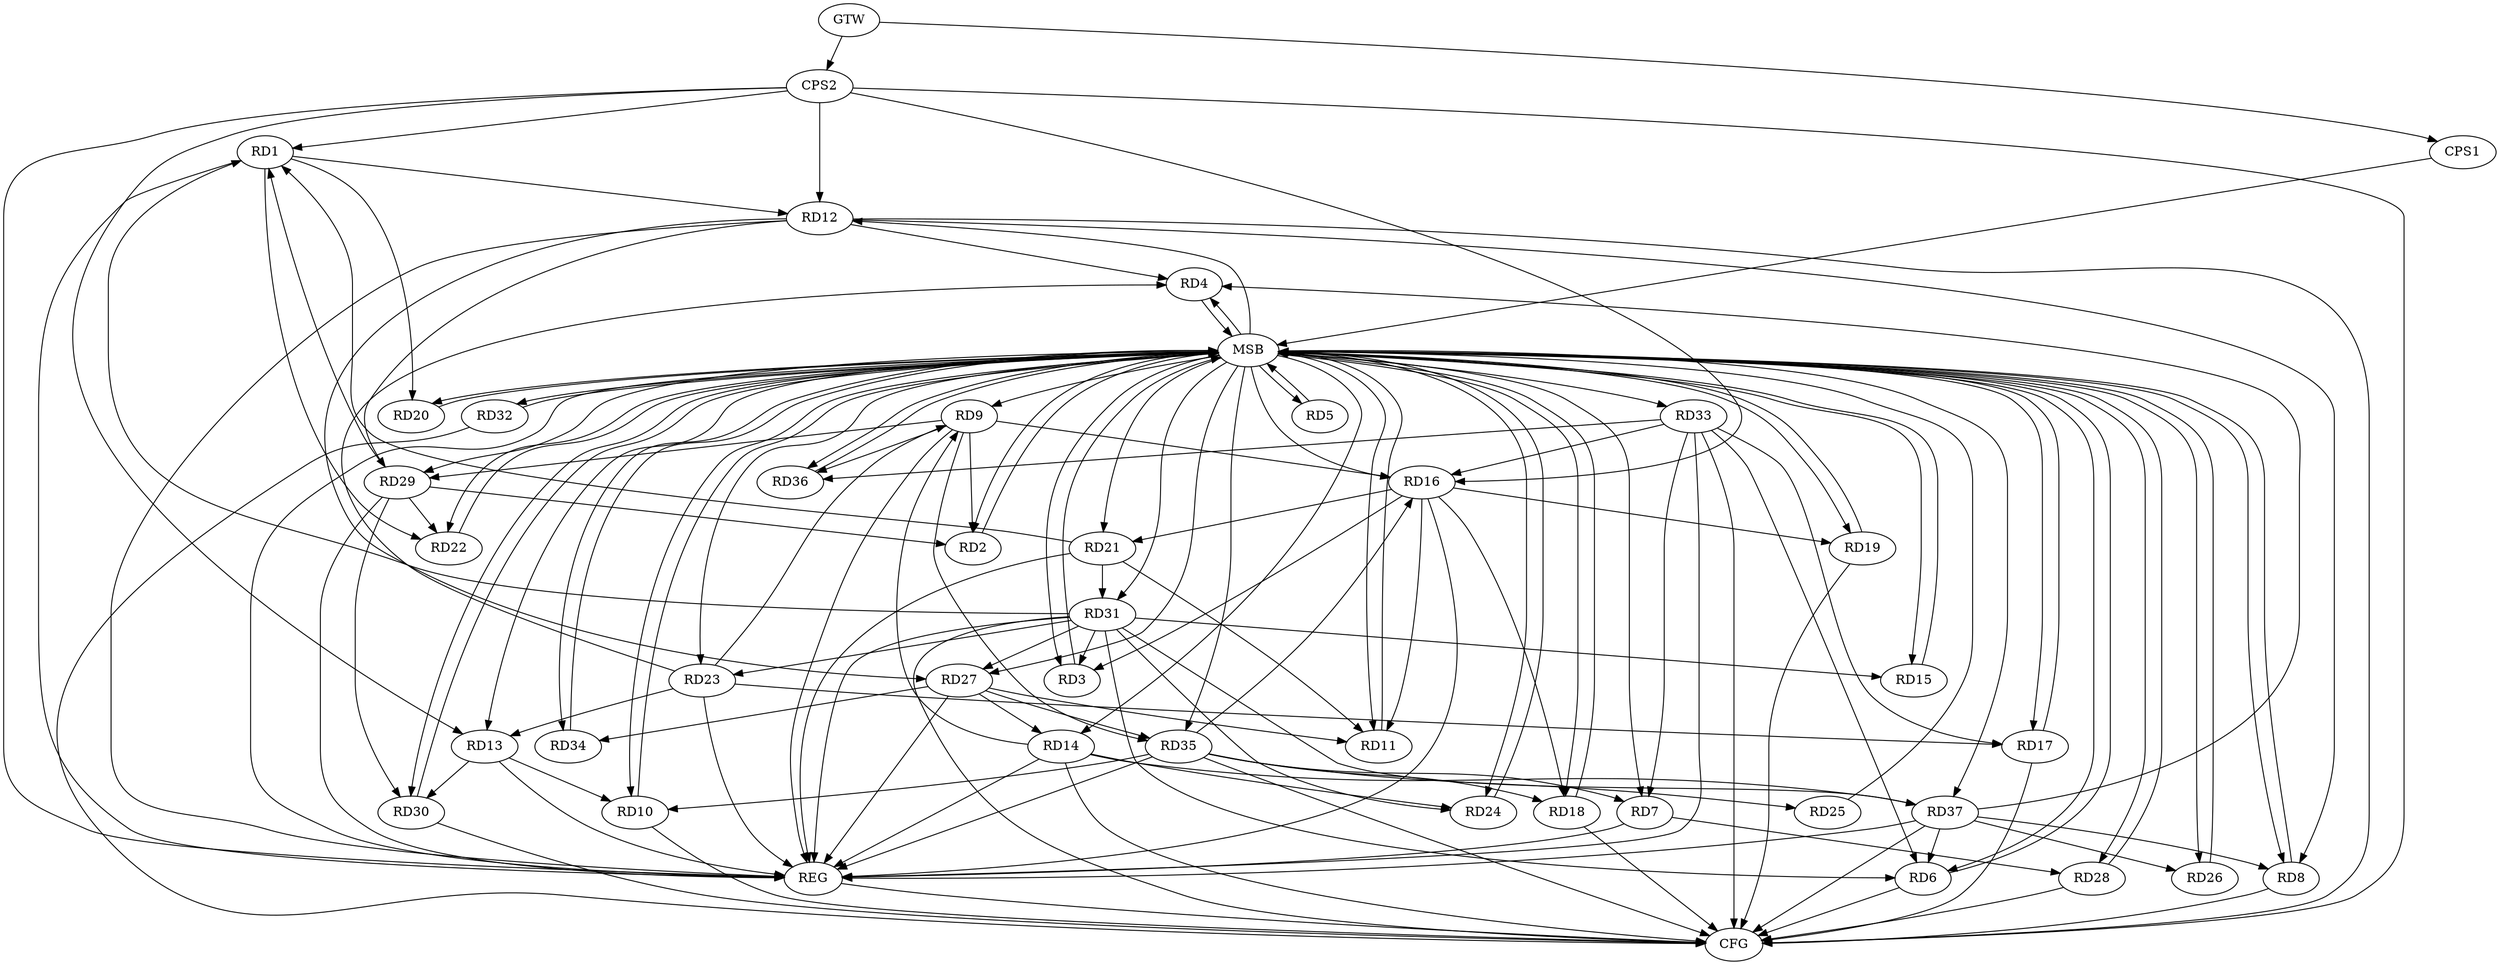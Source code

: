 strict digraph G {
  RD1 [ label="RD1" ];
  RD2 [ label="RD2" ];
  RD3 [ label="RD3" ];
  RD4 [ label="RD4" ];
  RD5 [ label="RD5" ];
  RD6 [ label="RD6" ];
  RD7 [ label="RD7" ];
  RD8 [ label="RD8" ];
  RD9 [ label="RD9" ];
  RD10 [ label="RD10" ];
  RD11 [ label="RD11" ];
  RD12 [ label="RD12" ];
  RD13 [ label="RD13" ];
  RD14 [ label="RD14" ];
  RD15 [ label="RD15" ];
  RD16 [ label="RD16" ];
  RD17 [ label="RD17" ];
  RD18 [ label="RD18" ];
  RD19 [ label="RD19" ];
  RD20 [ label="RD20" ];
  RD21 [ label="RD21" ];
  RD22 [ label="RD22" ];
  RD23 [ label="RD23" ];
  RD24 [ label="RD24" ];
  RD25 [ label="RD25" ];
  RD26 [ label="RD26" ];
  RD27 [ label="RD27" ];
  RD28 [ label="RD28" ];
  RD29 [ label="RD29" ];
  RD30 [ label="RD30" ];
  RD31 [ label="RD31" ];
  RD32 [ label="RD32" ];
  RD33 [ label="RD33" ];
  RD34 [ label="RD34" ];
  RD35 [ label="RD35" ];
  RD36 [ label="RD36" ];
  RD37 [ label="RD37" ];
  CPS1 [ label="CPS1" ];
  CPS2 [ label="CPS2" ];
  GTW [ label="GTW" ];
  REG [ label="REG" ];
  MSB [ label="MSB" ];
  CFG [ label="CFG" ];
  RD1 -> RD12;
  RD1 -> RD20;
  RD21 -> RD1;
  RD1 -> RD22;
  RD29 -> RD1;
  RD31 -> RD1;
  RD9 -> RD2;
  RD29 -> RD2;
  RD16 -> RD3;
  RD31 -> RD3;
  RD12 -> RD4;
  RD23 -> RD4;
  RD37 -> RD4;
  RD31 -> RD6;
  RD33 -> RD6;
  RD37 -> RD6;
  RD7 -> RD28;
  RD33 -> RD7;
  RD35 -> RD7;
  RD12 -> RD8;
  RD37 -> RD8;
  RD14 -> RD9;
  RD9 -> RD16;
  RD23 -> RD9;
  RD9 -> RD29;
  RD9 -> RD35;
  RD9 -> RD36;
  RD13 -> RD10;
  RD35 -> RD10;
  RD16 -> RD11;
  RD21 -> RD11;
  RD27 -> RD11;
  RD12 -> RD27;
  RD12 -> RD29;
  RD23 -> RD13;
  RD13 -> RD30;
  RD14 -> RD24;
  RD27 -> RD14;
  RD14 -> RD37;
  RD31 -> RD15;
  RD16 -> RD18;
  RD16 -> RD19;
  RD16 -> RD21;
  RD33 -> RD16;
  RD35 -> RD16;
  RD23 -> RD17;
  RD33 -> RD17;
  RD35 -> RD18;
  RD21 -> RD31;
  RD29 -> RD22;
  RD31 -> RD23;
  RD31 -> RD24;
  RD35 -> RD25;
  RD37 -> RD26;
  RD31 -> RD27;
  RD27 -> RD34;
  RD27 -> RD35;
  RD29 -> RD30;
  RD31 -> RD37;
  RD33 -> RD36;
  CPS2 -> RD13;
  CPS2 -> RD16;
  CPS2 -> RD1;
  CPS2 -> RD12;
  GTW -> CPS1;
  GTW -> CPS2;
  RD1 -> REG;
  RD7 -> REG;
  RD9 -> REG;
  RD12 -> REG;
  RD13 -> REG;
  RD14 -> REG;
  RD16 -> REG;
  RD21 -> REG;
  RD23 -> REG;
  RD27 -> REG;
  RD29 -> REG;
  RD31 -> REG;
  RD33 -> REG;
  RD35 -> REG;
  RD37 -> REG;
  CPS2 -> REG;
  RD2 -> MSB;
  MSB -> RD18;
  MSB -> REG;
  RD3 -> MSB;
  MSB -> RD7;
  MSB -> RD11;
  MSB -> RD16;
  MSB -> RD20;
  MSB -> RD27;
  MSB -> RD35;
  MSB -> RD36;
  RD4 -> MSB;
  MSB -> RD12;
  RD5 -> MSB;
  MSB -> RD2;
  MSB -> RD10;
  MSB -> RD26;
  MSB -> RD30;
  MSB -> RD31;
  MSB -> RD32;
  RD6 -> MSB;
  MSB -> RD24;
  MSB -> RD29;
  RD8 -> MSB;
  MSB -> RD6;
  MSB -> RD13;
  MSB -> RD14;
  MSB -> RD37;
  RD10 -> MSB;
  MSB -> RD19;
  RD11 -> MSB;
  MSB -> RD21;
  RD15 -> MSB;
  MSB -> RD3;
  MSB -> RD4;
  MSB -> RD5;
  MSB -> RD23;
  MSB -> RD33;
  RD17 -> MSB;
  RD18 -> MSB;
  MSB -> RD9;
  MSB -> RD15;
  MSB -> RD17;
  RD19 -> MSB;
  RD20 -> MSB;
  RD22 -> MSB;
  MSB -> RD28;
  RD24 -> MSB;
  RD25 -> MSB;
  RD26 -> MSB;
  RD28 -> MSB;
  RD30 -> MSB;
  MSB -> RD22;
  RD32 -> MSB;
  MSB -> RD34;
  RD34 -> MSB;
  RD36 -> MSB;
  MSB -> RD8;
  CPS1 -> MSB;
  RD12 -> CFG;
  RD33 -> CFG;
  RD30 -> CFG;
  RD19 -> CFG;
  RD31 -> CFG;
  RD6 -> CFG;
  RD35 -> CFG;
  RD14 -> CFG;
  RD37 -> CFG;
  RD18 -> CFG;
  CPS2 -> CFG;
  RD17 -> CFG;
  RD10 -> CFG;
  RD32 -> CFG;
  RD28 -> CFG;
  RD8 -> CFG;
  REG -> CFG;
}
